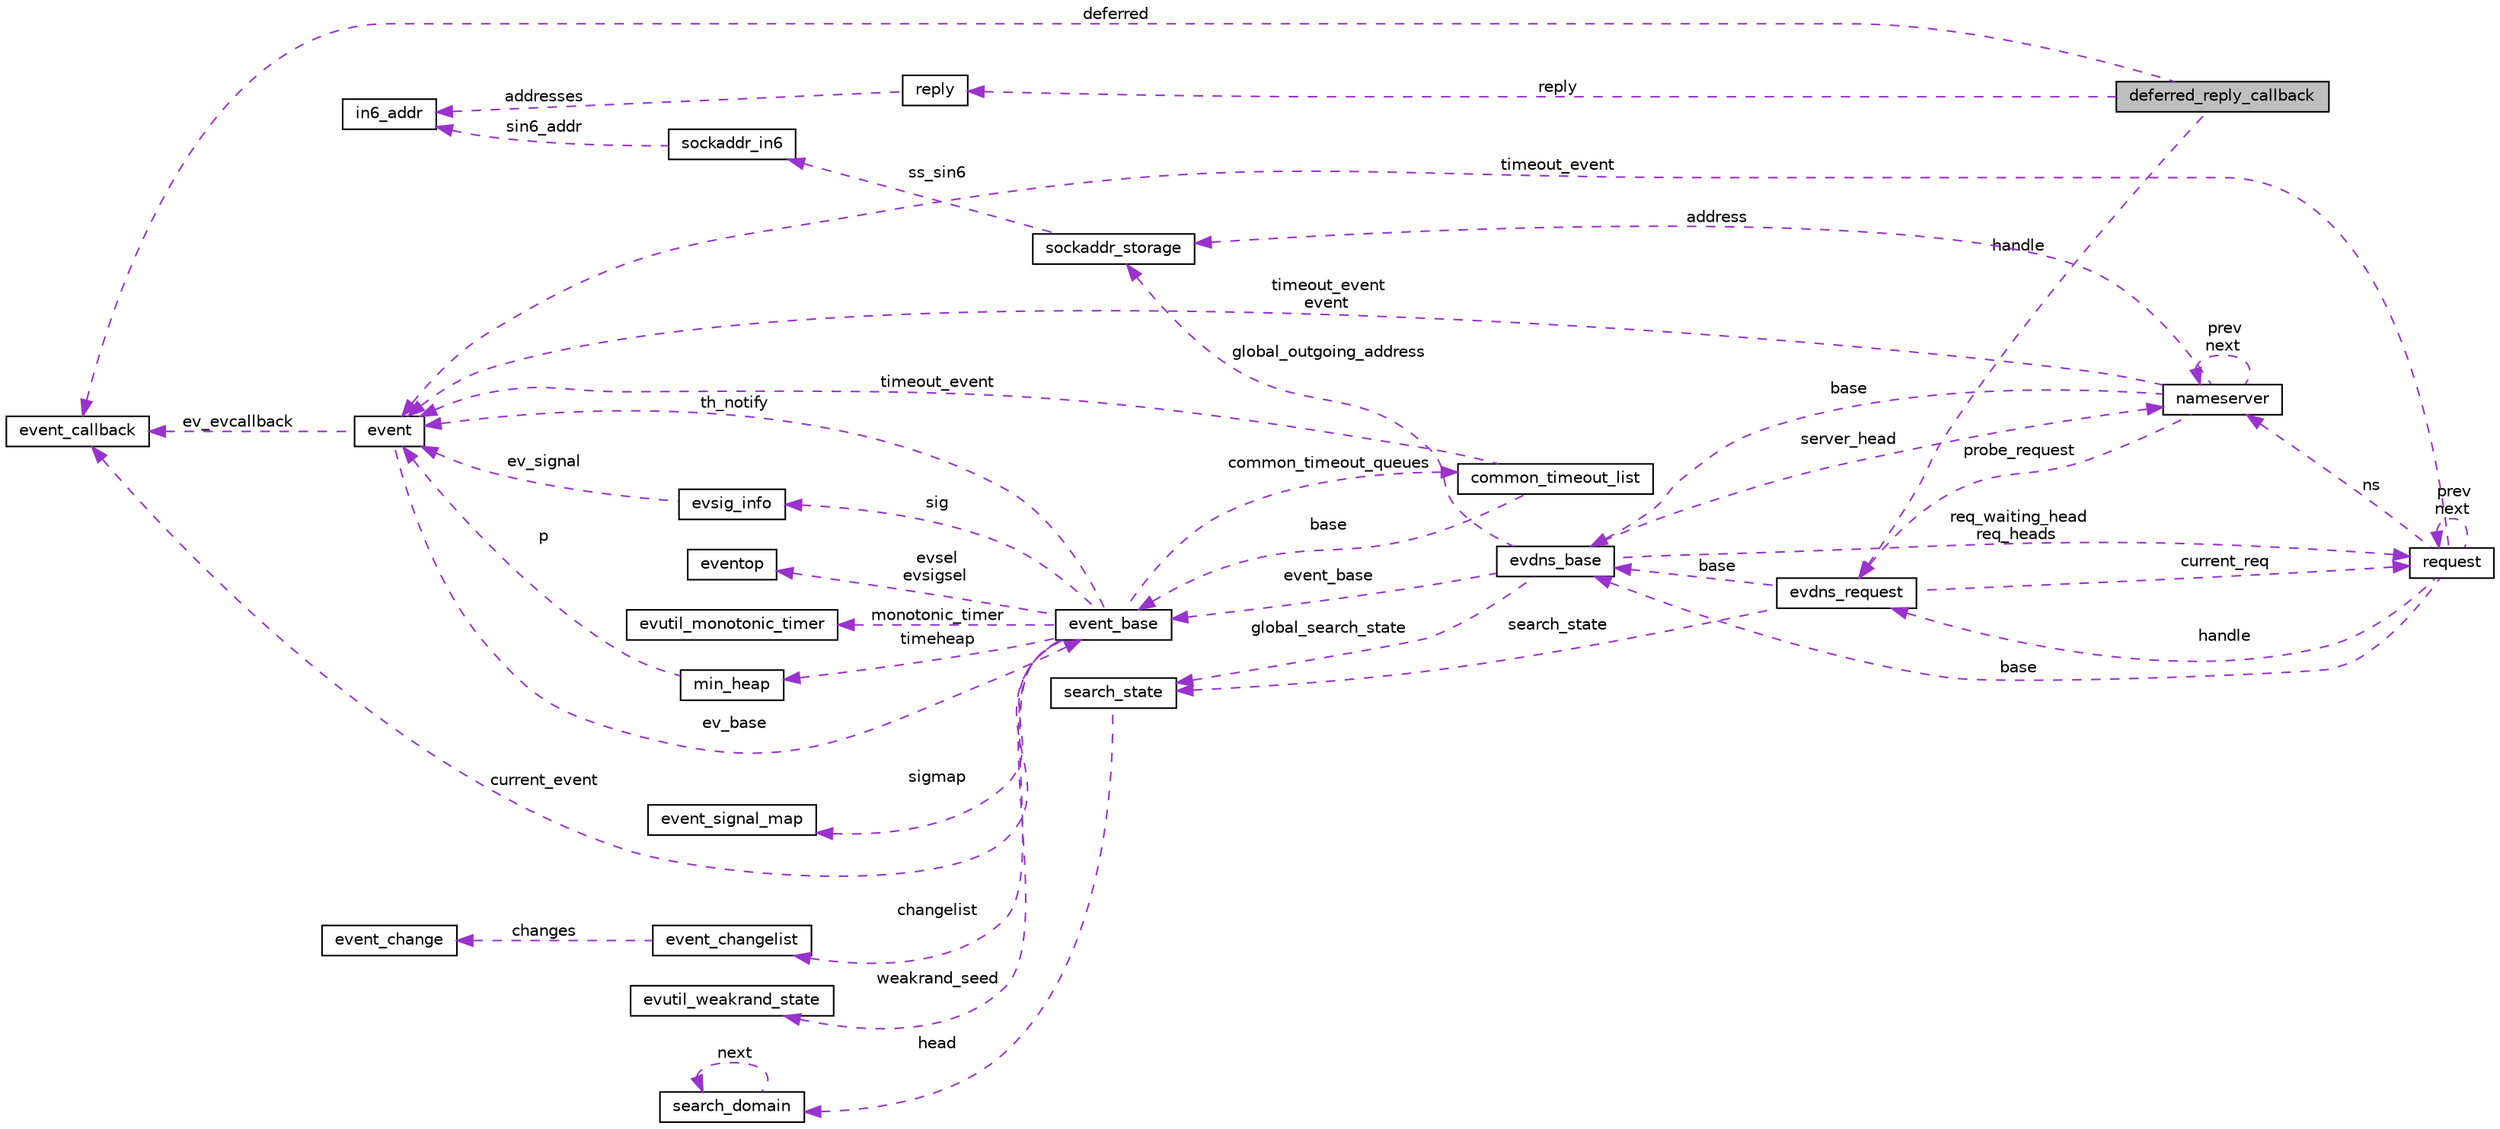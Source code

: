 digraph "deferred_reply_callback"
{
 // LATEX_PDF_SIZE
  edge [fontname="Helvetica",fontsize="10",labelfontname="Helvetica",labelfontsize="10"];
  node [fontname="Helvetica",fontsize="10",shape=record];
  rankdir="LR";
  Node1 [label="deferred_reply_callback",height=0.2,width=0.4,color="black", fillcolor="grey75", style="filled", fontcolor="black",tooltip=" "];
  Node2 -> Node1 [dir="back",color="darkorchid3",fontsize="10",style="dashed",label=" reply" ,fontname="Helvetica"];
  Node2 [label="reply",height=0.2,width=0.4,color="black", fillcolor="white", style="filled",URL="$structreply.html",tooltip=" "];
  Node3 -> Node2 [dir="back",color="darkorchid3",fontsize="10",style="dashed",label=" addresses" ,fontname="Helvetica"];
  Node3 [label="in6_addr",height=0.2,width=0.4,color="black", fillcolor="white", style="filled",URL="$structin6__addr.html",tooltip=" "];
  Node4 -> Node1 [dir="back",color="darkorchid3",fontsize="10",style="dashed",label=" deferred" ,fontname="Helvetica"];
  Node4 [label="event_callback",height=0.2,width=0.4,color="black", fillcolor="white", style="filled",URL="$structevent__callback.html",tooltip=" "];
  Node5 -> Node1 [dir="back",color="darkorchid3",fontsize="10",style="dashed",label=" handle" ,fontname="Helvetica"];
  Node5 [label="evdns_request",height=0.2,width=0.4,color="black", fillcolor="white", style="filled",URL="$structevdns__request.html",tooltip=" "];
  Node6 -> Node5 [dir="back",color="darkorchid3",fontsize="10",style="dashed",label=" base" ,fontname="Helvetica"];
  Node6 [label="evdns_base",height=0.2,width=0.4,color="black", fillcolor="white", style="filled",URL="$structevdns__base.html",tooltip=" "];
  Node7 -> Node6 [dir="back",color="darkorchid3",fontsize="10",style="dashed",label=" global_outgoing_address" ,fontname="Helvetica"];
  Node7 [label="sockaddr_storage",height=0.2,width=0.4,color="black", fillcolor="white", style="filled",URL="$structsockaddr__storage.html",tooltip=" "];
  Node8 -> Node7 [dir="back",color="darkorchid3",fontsize="10",style="dashed",label=" ss_sin6" ,fontname="Helvetica"];
  Node8 [label="sockaddr_in6",height=0.2,width=0.4,color="black", fillcolor="white", style="filled",URL="$structsockaddr__in6.html",tooltip=" "];
  Node3 -> Node8 [dir="back",color="darkorchid3",fontsize="10",style="dashed",label=" sin6_addr" ,fontname="Helvetica"];
  Node9 -> Node6 [dir="back",color="darkorchid3",fontsize="10",style="dashed",label=" server_head" ,fontname="Helvetica"];
  Node9 [label="nameserver",height=0.2,width=0.4,color="black", fillcolor="white", style="filled",URL="$structnameserver.html",tooltip=" "];
  Node6 -> Node9 [dir="back",color="darkorchid3",fontsize="10",style="dashed",label=" base" ,fontname="Helvetica"];
  Node10 -> Node9 [dir="back",color="darkorchid3",fontsize="10",style="dashed",label=" timeout_event\nevent" ,fontname="Helvetica"];
  Node10 [label="event",height=0.2,width=0.4,color="black", fillcolor="white", style="filled",URL="$structevent.html",tooltip=" "];
  Node4 -> Node10 [dir="back",color="darkorchid3",fontsize="10",style="dashed",label=" ev_evcallback" ,fontname="Helvetica"];
  Node11 -> Node10 [dir="back",color="darkorchid3",fontsize="10",style="dashed",label=" ev_base" ,fontname="Helvetica"];
  Node11 [label="event_base",height=0.2,width=0.4,color="black", fillcolor="white", style="filled",URL="$structevent__base.html",tooltip=" "];
  Node12 -> Node11 [dir="back",color="darkorchid3",fontsize="10",style="dashed",label=" evsel\nevsigsel" ,fontname="Helvetica"];
  Node12 [label="eventop",height=0.2,width=0.4,color="black", fillcolor="white", style="filled",URL="$structeventop.html",tooltip=" "];
  Node13 -> Node11 [dir="back",color="darkorchid3",fontsize="10",style="dashed",label=" sig" ,fontname="Helvetica"];
  Node13 [label="evsig_info",height=0.2,width=0.4,color="black", fillcolor="white", style="filled",URL="$structevsig__info.html",tooltip=" "];
  Node10 -> Node13 [dir="back",color="darkorchid3",fontsize="10",style="dashed",label=" ev_signal" ,fontname="Helvetica"];
  Node14 -> Node11 [dir="back",color="darkorchid3",fontsize="10",style="dashed",label=" timeheap" ,fontname="Helvetica"];
  Node14 [label="min_heap",height=0.2,width=0.4,color="black", fillcolor="white", style="filled",URL="$structmin__heap.html",tooltip=" "];
  Node10 -> Node14 [dir="back",color="darkorchid3",fontsize="10",style="dashed",label=" p" ,fontname="Helvetica"];
  Node10 -> Node11 [dir="back",color="darkorchid3",fontsize="10",style="dashed",label=" th_notify" ,fontname="Helvetica"];
  Node4 -> Node11 [dir="back",color="darkorchid3",fontsize="10",style="dashed",label=" current_event" ,fontname="Helvetica"];
  Node15 -> Node11 [dir="back",color="darkorchid3",fontsize="10",style="dashed",label=" common_timeout_queues" ,fontname="Helvetica"];
  Node15 [label="common_timeout_list",height=0.2,width=0.4,color="black", fillcolor="white", style="filled",URL="$structcommon__timeout__list.html",tooltip=" "];
  Node10 -> Node15 [dir="back",color="darkorchid3",fontsize="10",style="dashed",label=" timeout_event" ,fontname="Helvetica"];
  Node11 -> Node15 [dir="back",color="darkorchid3",fontsize="10",style="dashed",label=" base" ,fontname="Helvetica"];
  Node16 -> Node11 [dir="back",color="darkorchid3",fontsize="10",style="dashed",label=" monotonic_timer" ,fontname="Helvetica"];
  Node16 [label="evutil_monotonic_timer",height=0.2,width=0.4,color="black", fillcolor="white", style="filled",URL="$structevutil__monotonic__timer.html",tooltip=" "];
  Node17 -> Node11 [dir="back",color="darkorchid3",fontsize="10",style="dashed",label=" sigmap" ,fontname="Helvetica"];
  Node17 [label="event_signal_map",height=0.2,width=0.4,color="black", fillcolor="white", style="filled",URL="$structevent__signal__map.html",tooltip=" "];
  Node18 -> Node11 [dir="back",color="darkorchid3",fontsize="10",style="dashed",label=" changelist" ,fontname="Helvetica"];
  Node18 [label="event_changelist",height=0.2,width=0.4,color="black", fillcolor="white", style="filled",URL="$structevent__changelist.html",tooltip=" "];
  Node19 -> Node18 [dir="back",color="darkorchid3",fontsize="10",style="dashed",label=" changes" ,fontname="Helvetica"];
  Node19 [label="event_change",height=0.2,width=0.4,color="black", fillcolor="white", style="filled",URL="$structevent__change.html",tooltip=" "];
  Node20 -> Node11 [dir="back",color="darkorchid3",fontsize="10",style="dashed",label=" weakrand_seed" ,fontname="Helvetica"];
  Node20 [label="evutil_weakrand_state",height=0.2,width=0.4,color="black", fillcolor="white", style="filled",URL="$structevutil__weakrand__state.html",tooltip=" "];
  Node7 -> Node9 [dir="back",color="darkorchid3",fontsize="10",style="dashed",label=" address" ,fontname="Helvetica"];
  Node5 -> Node9 [dir="back",color="darkorchid3",fontsize="10",style="dashed",label=" probe_request" ,fontname="Helvetica"];
  Node9 -> Node9 [dir="back",color="darkorchid3",fontsize="10",style="dashed",label=" prev\nnext" ,fontname="Helvetica"];
  Node21 -> Node6 [dir="back",color="darkorchid3",fontsize="10",style="dashed",label=" req_waiting_head\nreq_heads" ,fontname="Helvetica"];
  Node21 [label="request",height=0.2,width=0.4,color="black", fillcolor="white", style="filled",URL="$structrequest.html",tooltip=" "];
  Node6 -> Node21 [dir="back",color="darkorchid3",fontsize="10",style="dashed",label=" base" ,fontname="Helvetica"];
  Node10 -> Node21 [dir="back",color="darkorchid3",fontsize="10",style="dashed",label=" timeout_event" ,fontname="Helvetica"];
  Node5 -> Node21 [dir="back",color="darkorchid3",fontsize="10",style="dashed",label=" handle" ,fontname="Helvetica"];
  Node9 -> Node21 [dir="back",color="darkorchid3",fontsize="10",style="dashed",label=" ns" ,fontname="Helvetica"];
  Node21 -> Node21 [dir="back",color="darkorchid3",fontsize="10",style="dashed",label=" prev\nnext" ,fontname="Helvetica"];
  Node22 -> Node6 [dir="back",color="darkorchid3",fontsize="10",style="dashed",label=" global_search_state" ,fontname="Helvetica"];
  Node22 [label="search_state",height=0.2,width=0.4,color="black", fillcolor="white", style="filled",URL="$structsearch__state.html",tooltip=" "];
  Node23 -> Node22 [dir="back",color="darkorchid3",fontsize="10",style="dashed",label=" head" ,fontname="Helvetica"];
  Node23 [label="search_domain",height=0.2,width=0.4,color="black", fillcolor="white", style="filled",URL="$structsearch__domain.html",tooltip=" "];
  Node23 -> Node23 [dir="back",color="darkorchid3",fontsize="10",style="dashed",label=" next" ,fontname="Helvetica"];
  Node11 -> Node6 [dir="back",color="darkorchid3",fontsize="10",style="dashed",label=" event_base" ,fontname="Helvetica"];
  Node21 -> Node5 [dir="back",color="darkorchid3",fontsize="10",style="dashed",label=" current_req" ,fontname="Helvetica"];
  Node22 -> Node5 [dir="back",color="darkorchid3",fontsize="10",style="dashed",label=" search_state" ,fontname="Helvetica"];
}
